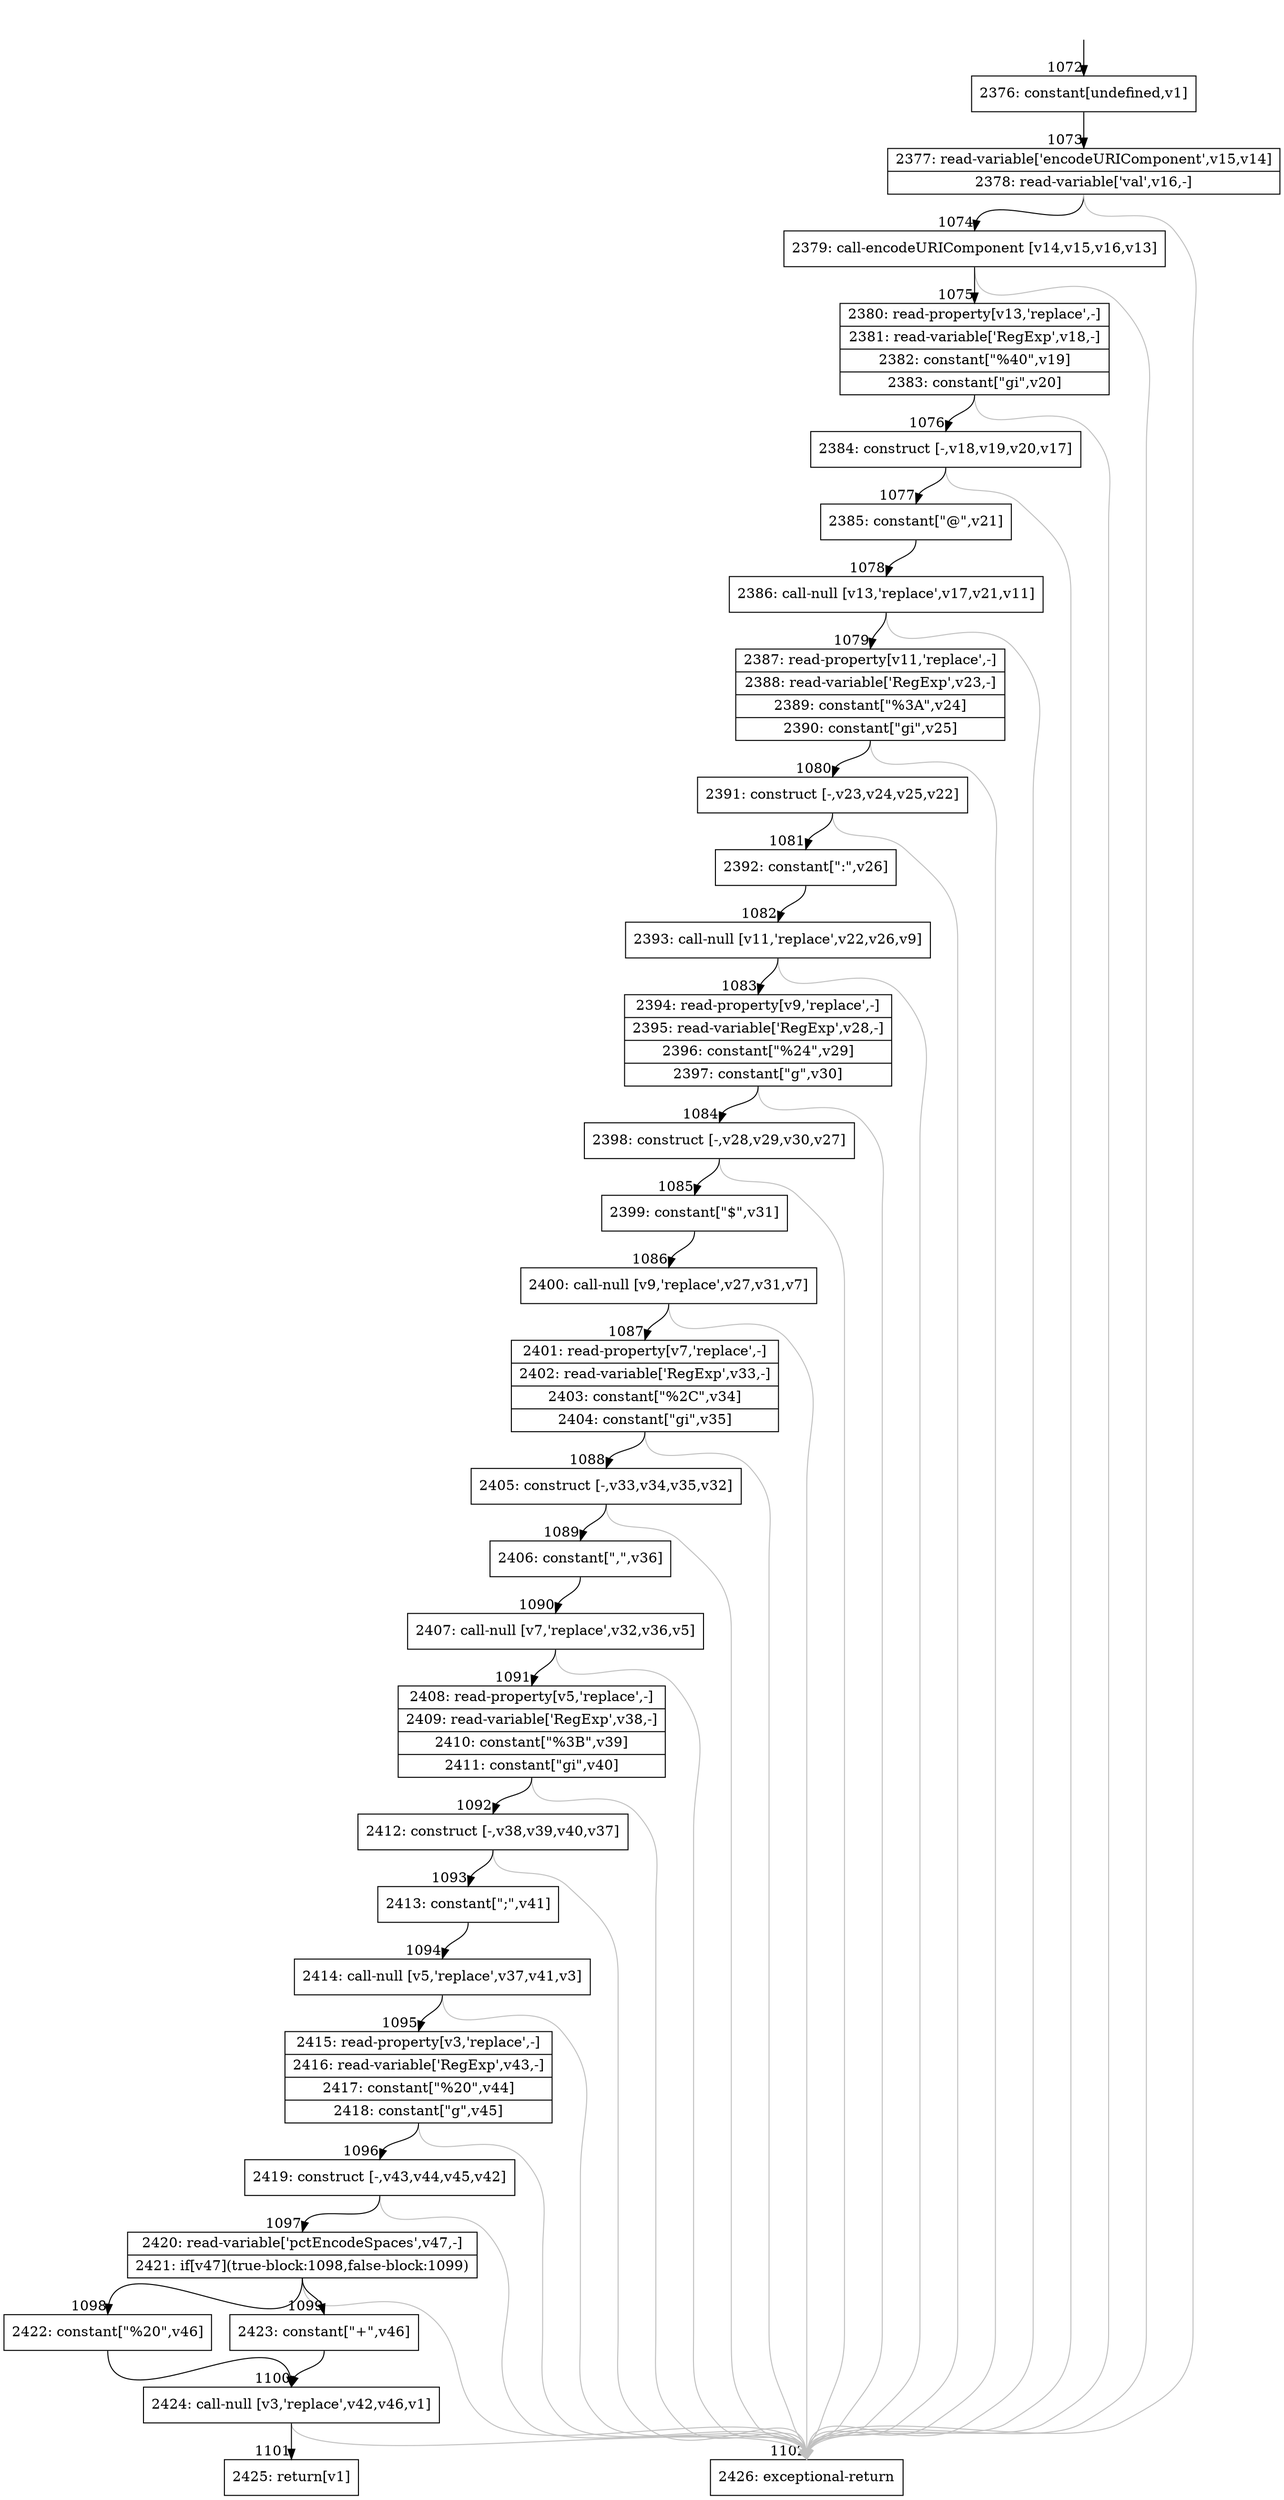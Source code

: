 digraph {
rankdir="TD"
BB_entry78[shape=none,label=""];
BB_entry78 -> BB1072 [tailport=s, headport=n, headlabel="    1072"]
BB1072 [shape=record label="{2376: constant[undefined,v1]}" ] 
BB1072 -> BB1073 [tailport=s, headport=n, headlabel="      1073"]
BB1073 [shape=record label="{2377: read-variable['encodeURIComponent',v15,v14]|2378: read-variable['val',v16,-]}" ] 
BB1073 -> BB1074 [tailport=s, headport=n, headlabel="      1074"]
BB1073 -> BB1102 [tailport=s, headport=n, color=gray, headlabel="      1102"]
BB1074 [shape=record label="{2379: call-encodeURIComponent [v14,v15,v16,v13]}" ] 
BB1074 -> BB1075 [tailport=s, headport=n, headlabel="      1075"]
BB1074 -> BB1102 [tailport=s, headport=n, color=gray]
BB1075 [shape=record label="{2380: read-property[v13,'replace',-]|2381: read-variable['RegExp',v18,-]|2382: constant[\"%40\",v19]|2383: constant[\"gi\",v20]}" ] 
BB1075 -> BB1076 [tailport=s, headport=n, headlabel="      1076"]
BB1075 -> BB1102 [tailport=s, headport=n, color=gray]
BB1076 [shape=record label="{2384: construct [-,v18,v19,v20,v17]}" ] 
BB1076 -> BB1077 [tailport=s, headport=n, headlabel="      1077"]
BB1076 -> BB1102 [tailport=s, headport=n, color=gray]
BB1077 [shape=record label="{2385: constant[\"@\",v21]}" ] 
BB1077 -> BB1078 [tailport=s, headport=n, headlabel="      1078"]
BB1078 [shape=record label="{2386: call-null [v13,'replace',v17,v21,v11]}" ] 
BB1078 -> BB1079 [tailport=s, headport=n, headlabel="      1079"]
BB1078 -> BB1102 [tailport=s, headport=n, color=gray]
BB1079 [shape=record label="{2387: read-property[v11,'replace',-]|2388: read-variable['RegExp',v23,-]|2389: constant[\"%3A\",v24]|2390: constant[\"gi\",v25]}" ] 
BB1079 -> BB1080 [tailport=s, headport=n, headlabel="      1080"]
BB1079 -> BB1102 [tailport=s, headport=n, color=gray]
BB1080 [shape=record label="{2391: construct [-,v23,v24,v25,v22]}" ] 
BB1080 -> BB1081 [tailport=s, headport=n, headlabel="      1081"]
BB1080 -> BB1102 [tailport=s, headport=n, color=gray]
BB1081 [shape=record label="{2392: constant[\":\",v26]}" ] 
BB1081 -> BB1082 [tailport=s, headport=n, headlabel="      1082"]
BB1082 [shape=record label="{2393: call-null [v11,'replace',v22,v26,v9]}" ] 
BB1082 -> BB1083 [tailport=s, headport=n, headlabel="      1083"]
BB1082 -> BB1102 [tailport=s, headport=n, color=gray]
BB1083 [shape=record label="{2394: read-property[v9,'replace',-]|2395: read-variable['RegExp',v28,-]|2396: constant[\"%24\",v29]|2397: constant[\"g\",v30]}" ] 
BB1083 -> BB1084 [tailport=s, headport=n, headlabel="      1084"]
BB1083 -> BB1102 [tailport=s, headport=n, color=gray]
BB1084 [shape=record label="{2398: construct [-,v28,v29,v30,v27]}" ] 
BB1084 -> BB1085 [tailport=s, headport=n, headlabel="      1085"]
BB1084 -> BB1102 [tailport=s, headport=n, color=gray]
BB1085 [shape=record label="{2399: constant[\"$\",v31]}" ] 
BB1085 -> BB1086 [tailport=s, headport=n, headlabel="      1086"]
BB1086 [shape=record label="{2400: call-null [v9,'replace',v27,v31,v7]}" ] 
BB1086 -> BB1087 [tailport=s, headport=n, headlabel="      1087"]
BB1086 -> BB1102 [tailport=s, headport=n, color=gray]
BB1087 [shape=record label="{2401: read-property[v7,'replace',-]|2402: read-variable['RegExp',v33,-]|2403: constant[\"%2C\",v34]|2404: constant[\"gi\",v35]}" ] 
BB1087 -> BB1088 [tailport=s, headport=n, headlabel="      1088"]
BB1087 -> BB1102 [tailport=s, headport=n, color=gray]
BB1088 [shape=record label="{2405: construct [-,v33,v34,v35,v32]}" ] 
BB1088 -> BB1089 [tailport=s, headport=n, headlabel="      1089"]
BB1088 -> BB1102 [tailport=s, headport=n, color=gray]
BB1089 [shape=record label="{2406: constant[\",\",v36]}" ] 
BB1089 -> BB1090 [tailport=s, headport=n, headlabel="      1090"]
BB1090 [shape=record label="{2407: call-null [v7,'replace',v32,v36,v5]}" ] 
BB1090 -> BB1091 [tailport=s, headport=n, headlabel="      1091"]
BB1090 -> BB1102 [tailport=s, headport=n, color=gray]
BB1091 [shape=record label="{2408: read-property[v5,'replace',-]|2409: read-variable['RegExp',v38,-]|2410: constant[\"%3B\",v39]|2411: constant[\"gi\",v40]}" ] 
BB1091 -> BB1092 [tailport=s, headport=n, headlabel="      1092"]
BB1091 -> BB1102 [tailport=s, headport=n, color=gray]
BB1092 [shape=record label="{2412: construct [-,v38,v39,v40,v37]}" ] 
BB1092 -> BB1093 [tailport=s, headport=n, headlabel="      1093"]
BB1092 -> BB1102 [tailport=s, headport=n, color=gray]
BB1093 [shape=record label="{2413: constant[\";\",v41]}" ] 
BB1093 -> BB1094 [tailport=s, headport=n, headlabel="      1094"]
BB1094 [shape=record label="{2414: call-null [v5,'replace',v37,v41,v3]}" ] 
BB1094 -> BB1095 [tailport=s, headport=n, headlabel="      1095"]
BB1094 -> BB1102 [tailport=s, headport=n, color=gray]
BB1095 [shape=record label="{2415: read-property[v3,'replace',-]|2416: read-variable['RegExp',v43,-]|2417: constant[\"%20\",v44]|2418: constant[\"g\",v45]}" ] 
BB1095 -> BB1096 [tailport=s, headport=n, headlabel="      1096"]
BB1095 -> BB1102 [tailport=s, headport=n, color=gray]
BB1096 [shape=record label="{2419: construct [-,v43,v44,v45,v42]}" ] 
BB1096 -> BB1097 [tailport=s, headport=n, headlabel="      1097"]
BB1096 -> BB1102 [tailport=s, headport=n, color=gray]
BB1097 [shape=record label="{2420: read-variable['pctEncodeSpaces',v47,-]|2421: if[v47](true-block:1098,false-block:1099)}" ] 
BB1097 -> BB1098 [tailport=s, headport=n, headlabel="      1098"]
BB1097 -> BB1099 [tailport=s, headport=n, headlabel="      1099"]
BB1097 -> BB1102 [tailport=s, headport=n, color=gray]
BB1098 [shape=record label="{2422: constant[\"%20\",v46]}" ] 
BB1098 -> BB1100 [tailport=s, headport=n, headlabel="      1100"]
BB1099 [shape=record label="{2423: constant[\"+\",v46]}" ] 
BB1099 -> BB1100 [tailport=s, headport=n]
BB1100 [shape=record label="{2424: call-null [v3,'replace',v42,v46,v1]}" ] 
BB1100 -> BB1101 [tailport=s, headport=n, headlabel="      1101"]
BB1100 -> BB1102 [tailport=s, headport=n, color=gray]
BB1101 [shape=record label="{2425: return[v1]}" ] 
BB1102 [shape=record label="{2426: exceptional-return}" ] 
//#$~ 1377
}
